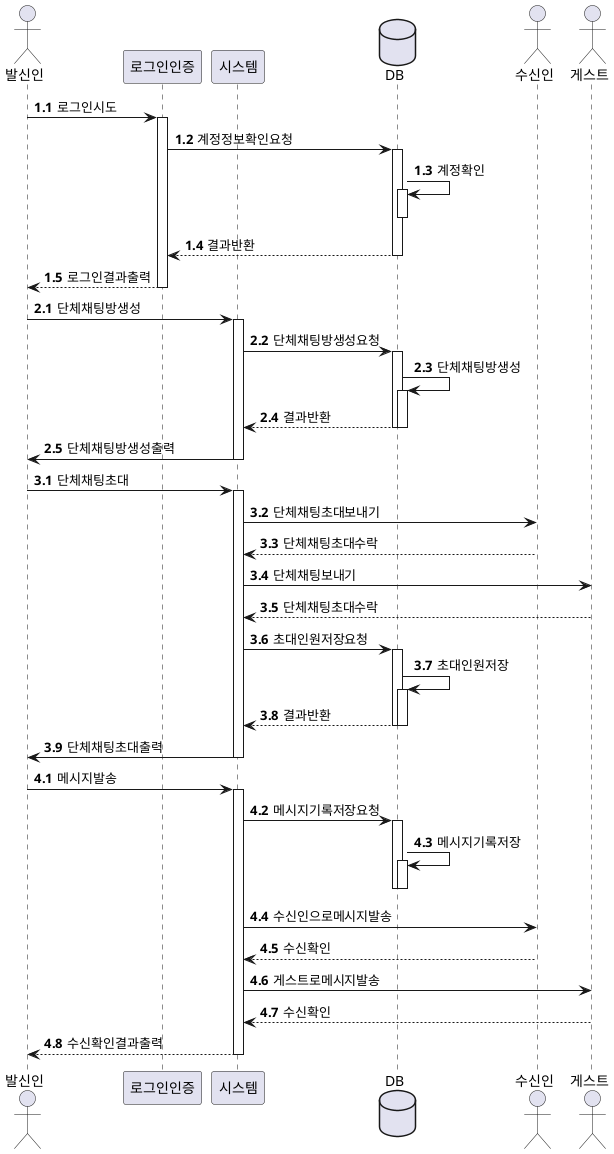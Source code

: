 @startuml GroupChat
actor 발신인
participant 로그인인증
participant 시스템
database DB
actor 수신인
actor 게스트

autonumber 1.1
발신인 -> 로그인인증 : 로그인시도
activate 로그인인증

로그인인증 -> DB : 계정정보확인요청
activate DB

DB -> DB : 계정확인
activate DB
deactivate DB

DB --> 로그인인증 : 결과반환
deactivate DB

로그인인증 --> 발신인 : 로그인결과출력
deactivate 로그인인증

autonumber 2.1
발신인 -> 시스템 : 단체채팅방생성
activate 시스템

시스템 -> DB : 단체채팅방생성요청
activate DB

DB -> DB : 단체채팅방생성
activate DB

DB --> 시스템 : 결과반환
deactivate DB
deactivate DB

시스템 -> 발신인 : 단체채팅방생성출력
deactivate 시스템

autonumber 3.1
발신인 -> 시스템 : 단체채팅초대
activate 시스템

시스템 -> 수신인 : 단체채팅초대보내기

수신인 --> 시스템 : 단체채팅초대수락

시스템 -> 게스트 : 단체채팅보내기

게스트 --> 시스템 : 단체채팅초대수락

시스템 -> DB : 초대인원저장요청
activate DB

DB -> DB : 초대인원저장
activate DB

DB --> 시스템 : 결과반환
deactivate DB
deactivate DB

시스템 -> 발신인 : 단체채팅초대출력
deactivate 시스템

autonumber 4.1
발신인 -> 시스템 : 메시지발송
activate 시스템

시스템 -> DB : 메시지기록저장요청
activate DB

DB -> DB : 메시지기록저장
activate DB
deactivate DB
deactivate DB

시스템 -> 수신인 : 수신인으로메시지발송

수신인 --> 시스템 : 수신확인

시스템 -> 게스트 : 게스트로메시지발송

게스트 --> 시스템 : 수신확인

시스템 --> 발신인 : 수신확인결과출력
deactivate 시스템


@enduml